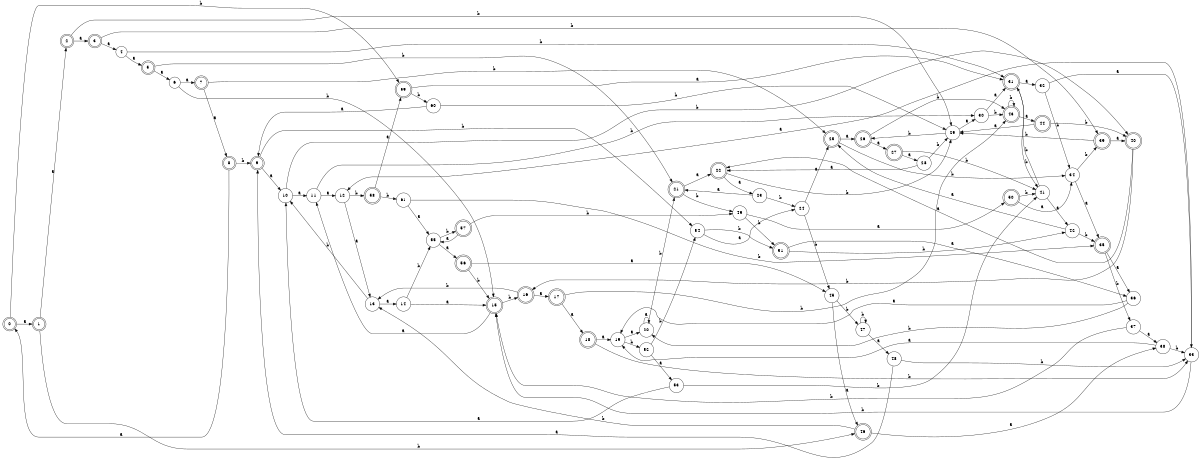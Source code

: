 digraph n50_2 {
__start0 [label="" shape="none"];

rankdir=LR;
size="8,5";

s0 [style="rounded,filled", color="black", fillcolor="white" shape="doublecircle", label="0"];
s1 [style="rounded,filled", color="black", fillcolor="white" shape="doublecircle", label="1"];
s2 [style="rounded,filled", color="black", fillcolor="white" shape="doublecircle", label="2"];
s3 [style="rounded,filled", color="black", fillcolor="white" shape="doublecircle", label="3"];
s4 [style="filled", color="black", fillcolor="white" shape="circle", label="4"];
s5 [style="rounded,filled", color="black", fillcolor="white" shape="doublecircle", label="5"];
s6 [style="filled", color="black", fillcolor="white" shape="circle", label="6"];
s7 [style="rounded,filled", color="black", fillcolor="white" shape="doublecircle", label="7"];
s8 [style="rounded,filled", color="black", fillcolor="white" shape="doublecircle", label="8"];
s9 [style="rounded,filled", color="black", fillcolor="white" shape="doublecircle", label="9"];
s10 [style="filled", color="black", fillcolor="white" shape="circle", label="10"];
s11 [style="filled", color="black", fillcolor="white" shape="circle", label="11"];
s12 [style="filled", color="black", fillcolor="white" shape="circle", label="12"];
s13 [style="filled", color="black", fillcolor="white" shape="circle", label="13"];
s14 [style="filled", color="black", fillcolor="white" shape="circle", label="14"];
s15 [style="rounded,filled", color="black", fillcolor="white" shape="doublecircle", label="15"];
s16 [style="rounded,filled", color="black", fillcolor="white" shape="doublecircle", label="16"];
s17 [style="rounded,filled", color="black", fillcolor="white" shape="doublecircle", label="17"];
s18 [style="rounded,filled", color="black", fillcolor="white" shape="doublecircle", label="18"];
s19 [style="filled", color="black", fillcolor="white" shape="circle", label="19"];
s20 [style="filled", color="black", fillcolor="white" shape="circle", label="20"];
s21 [style="rounded,filled", color="black", fillcolor="white" shape="doublecircle", label="21"];
s22 [style="rounded,filled", color="black", fillcolor="white" shape="doublecircle", label="22"];
s23 [style="filled", color="black", fillcolor="white" shape="circle", label="23"];
s24 [style="filled", color="black", fillcolor="white" shape="circle", label="24"];
s25 [style="rounded,filled", color="black", fillcolor="white" shape="doublecircle", label="25"];
s26 [style="rounded,filled", color="black", fillcolor="white" shape="doublecircle", label="26"];
s27 [style="rounded,filled", color="black", fillcolor="white" shape="doublecircle", label="27"];
s28 [style="filled", color="black", fillcolor="white" shape="circle", label="28"];
s29 [style="filled", color="black", fillcolor="white" shape="circle", label="29"];
s30 [style="filled", color="black", fillcolor="white" shape="circle", label="30"];
s31 [style="rounded,filled", color="black", fillcolor="white" shape="doublecircle", label="31"];
s32 [style="filled", color="black", fillcolor="white" shape="circle", label="32"];
s33 [style="filled", color="black", fillcolor="white" shape="circle", label="33"];
s34 [style="filled", color="black", fillcolor="white" shape="circle", label="34"];
s35 [style="rounded,filled", color="black", fillcolor="white" shape="doublecircle", label="35"];
s36 [style="filled", color="black", fillcolor="white" shape="circle", label="36"];
s37 [style="filled", color="black", fillcolor="white" shape="circle", label="37"];
s38 [style="filled", color="black", fillcolor="white" shape="circle", label="38"];
s39 [style="rounded,filled", color="black", fillcolor="white" shape="doublecircle", label="39"];
s40 [style="rounded,filled", color="black", fillcolor="white" shape="doublecircle", label="40"];
s41 [style="filled", color="black", fillcolor="white" shape="circle", label="41"];
s42 [style="filled", color="black", fillcolor="white" shape="circle", label="42"];
s43 [style="rounded,filled", color="black", fillcolor="white" shape="doublecircle", label="43"];
s44 [style="rounded,filled", color="black", fillcolor="white" shape="doublecircle", label="44"];
s45 [style="filled", color="black", fillcolor="white" shape="circle", label="45"];
s46 [style="rounded,filled", color="black", fillcolor="white" shape="doublecircle", label="46"];
s47 [style="filled", color="black", fillcolor="white" shape="circle", label="47"];
s48 [style="filled", color="black", fillcolor="white" shape="circle", label="48"];
s49 [style="filled", color="black", fillcolor="white" shape="circle", label="49"];
s50 [style="rounded,filled", color="black", fillcolor="white" shape="doublecircle", label="50"];
s51 [style="rounded,filled", color="black", fillcolor="white" shape="doublecircle", label="51"];
s52 [style="filled", color="black", fillcolor="white" shape="circle", label="52"];
s53 [style="filled", color="black", fillcolor="white" shape="circle", label="53"];
s54 [style="filled", color="black", fillcolor="white" shape="circle", label="54"];
s55 [style="filled", color="black", fillcolor="white" shape="circle", label="55"];
s56 [style="rounded,filled", color="black", fillcolor="white" shape="doublecircle", label="56"];
s57 [style="rounded,filled", color="black", fillcolor="white" shape="doublecircle", label="57"];
s58 [style="rounded,filled", color="black", fillcolor="white" shape="doublecircle", label="58"];
s59 [style="rounded,filled", color="black", fillcolor="white" shape="doublecircle", label="59"];
s60 [style="filled", color="black", fillcolor="white" shape="circle", label="60"];
s61 [style="filled", color="black", fillcolor="white" shape="circle", label="61"];
s0 -> s1 [label="a"];
s0 -> s59 [label="b"];
s1 -> s2 [label="a"];
s1 -> s46 [label="b"];
s2 -> s3 [label="a"];
s2 -> s29 [label="b"];
s3 -> s4 [label="a"];
s3 -> s39 [label="b"];
s4 -> s5 [label="a"];
s4 -> s31 [label="b"];
s5 -> s6 [label="a"];
s5 -> s21 [label="b"];
s6 -> s7 [label="a"];
s6 -> s15 [label="b"];
s7 -> s8 [label="a"];
s7 -> s25 [label="b"];
s8 -> s0 [label="a"];
s8 -> s9 [label="b"];
s9 -> s10 [label="a"];
s9 -> s54 [label="b"];
s10 -> s11 [label="a"];
s10 -> s40 [label="b"];
s11 -> s12 [label="a"];
s11 -> s30 [label="b"];
s12 -> s13 [label="a"];
s12 -> s58 [label="b"];
s13 -> s14 [label="a"];
s13 -> s10 [label="b"];
s14 -> s15 [label="a"];
s14 -> s55 [label="b"];
s15 -> s11 [label="a"];
s15 -> s16 [label="b"];
s16 -> s17 [label="a"];
s16 -> s13 [label="b"];
s17 -> s18 [label="a"];
s17 -> s43 [label="b"];
s18 -> s19 [label="a"];
s18 -> s33 [label="b"];
s19 -> s20 [label="a"];
s19 -> s52 [label="b"];
s20 -> s20 [label="a"];
s20 -> s21 [label="b"];
s21 -> s22 [label="a"];
s21 -> s49 [label="b"];
s22 -> s23 [label="a"];
s22 -> s29 [label="b"];
s23 -> s21 [label="a"];
s23 -> s24 [label="b"];
s24 -> s25 [label="a"];
s24 -> s45 [label="b"];
s25 -> s26 [label="a"];
s25 -> s34 [label="b"];
s26 -> s27 [label="a"];
s26 -> s43 [label="b"];
s27 -> s28 [label="a"];
s27 -> s41 [label="b"];
s28 -> s22 [label="a"];
s28 -> s29 [label="b"];
s29 -> s30 [label="a"];
s29 -> s26 [label="b"];
s30 -> s31 [label="a"];
s30 -> s43 [label="b"];
s31 -> s32 [label="a"];
s31 -> s41 [label="b"];
s32 -> s33 [label="a"];
s32 -> s34 [label="b"];
s33 -> s12 [label="a"];
s33 -> s15 [label="b"];
s34 -> s35 [label="a"];
s34 -> s39 [label="b"];
s35 -> s36 [label="a"];
s35 -> s37 [label="b"];
s36 -> s19 [label="a"];
s36 -> s20 [label="b"];
s37 -> s38 [label="a"];
s37 -> s15 [label="b"];
s38 -> s19 [label="a"];
s38 -> s33 [label="b"];
s39 -> s40 [label="a"];
s39 -> s29 [label="b"];
s40 -> s22 [label="a"];
s40 -> s16 [label="b"];
s41 -> s42 [label="a"];
s41 -> s31 [label="b"];
s42 -> s25 [label="a"];
s42 -> s35 [label="b"];
s43 -> s44 [label="a"];
s43 -> s43 [label="b"];
s44 -> s29 [label="a"];
s44 -> s40 [label="b"];
s45 -> s46 [label="a"];
s45 -> s47 [label="b"];
s46 -> s38 [label="a"];
s46 -> s13 [label="b"];
s47 -> s48 [label="a"];
s47 -> s47 [label="b"];
s48 -> s9 [label="a"];
s48 -> s33 [label="b"];
s49 -> s50 [label="a"];
s49 -> s51 [label="b"];
s50 -> s34 [label="a"];
s50 -> s41 [label="b"];
s51 -> s36 [label="a"];
s51 -> s42 [label="b"];
s52 -> s53 [label="a"];
s52 -> s54 [label="b"];
s53 -> s10 [label="a"];
s53 -> s41 [label="b"];
s54 -> s24 [label="a"];
s54 -> s51 [label="b"];
s55 -> s56 [label="a"];
s55 -> s57 [label="b"];
s56 -> s45 [label="a"];
s56 -> s15 [label="b"];
s57 -> s55 [label="a"];
s57 -> s49 [label="b"];
s58 -> s59 [label="a"];
s58 -> s61 [label="b"];
s59 -> s31 [label="a"];
s59 -> s60 [label="b"];
s60 -> s9 [label="a"];
s60 -> s29 [label="b"];
s61 -> s55 [label="a"];
s61 -> s35 [label="b"];

}